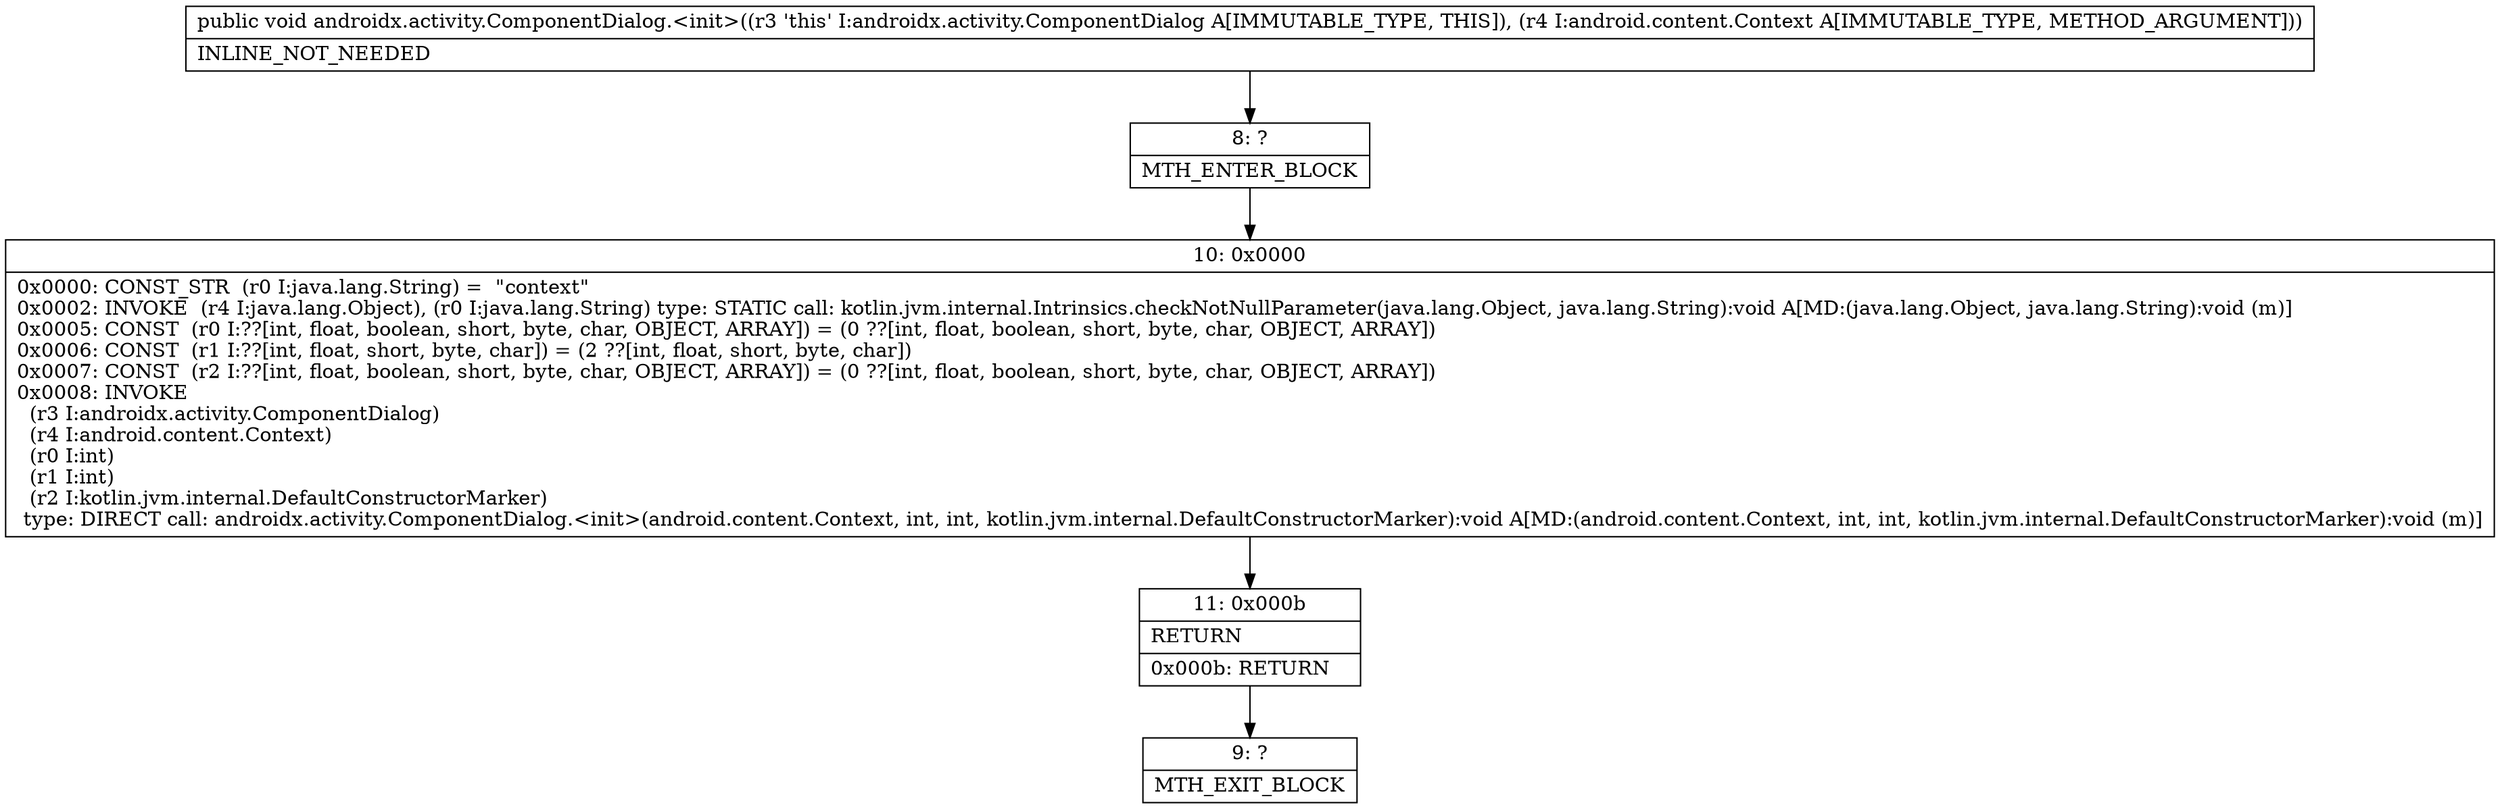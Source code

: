 digraph "CFG forandroidx.activity.ComponentDialog.\<init\>(Landroid\/content\/Context;)V" {
Node_8 [shape=record,label="{8\:\ ?|MTH_ENTER_BLOCK\l}"];
Node_10 [shape=record,label="{10\:\ 0x0000|0x0000: CONST_STR  (r0 I:java.lang.String) =  \"context\" \l0x0002: INVOKE  (r4 I:java.lang.Object), (r0 I:java.lang.String) type: STATIC call: kotlin.jvm.internal.Intrinsics.checkNotNullParameter(java.lang.Object, java.lang.String):void A[MD:(java.lang.Object, java.lang.String):void (m)]\l0x0005: CONST  (r0 I:??[int, float, boolean, short, byte, char, OBJECT, ARRAY]) = (0 ??[int, float, boolean, short, byte, char, OBJECT, ARRAY]) \l0x0006: CONST  (r1 I:??[int, float, short, byte, char]) = (2 ??[int, float, short, byte, char]) \l0x0007: CONST  (r2 I:??[int, float, boolean, short, byte, char, OBJECT, ARRAY]) = (0 ??[int, float, boolean, short, byte, char, OBJECT, ARRAY]) \l0x0008: INVOKE  \l  (r3 I:androidx.activity.ComponentDialog)\l  (r4 I:android.content.Context)\l  (r0 I:int)\l  (r1 I:int)\l  (r2 I:kotlin.jvm.internal.DefaultConstructorMarker)\l type: DIRECT call: androidx.activity.ComponentDialog.\<init\>(android.content.Context, int, int, kotlin.jvm.internal.DefaultConstructorMarker):void A[MD:(android.content.Context, int, int, kotlin.jvm.internal.DefaultConstructorMarker):void (m)]\l}"];
Node_11 [shape=record,label="{11\:\ 0x000b|RETURN\l|0x000b: RETURN   \l}"];
Node_9 [shape=record,label="{9\:\ ?|MTH_EXIT_BLOCK\l}"];
MethodNode[shape=record,label="{public void androidx.activity.ComponentDialog.\<init\>((r3 'this' I:androidx.activity.ComponentDialog A[IMMUTABLE_TYPE, THIS]), (r4 I:android.content.Context A[IMMUTABLE_TYPE, METHOD_ARGUMENT]))  | INLINE_NOT_NEEDED\l}"];
MethodNode -> Node_8;Node_8 -> Node_10;
Node_10 -> Node_11;
Node_11 -> Node_9;
}


